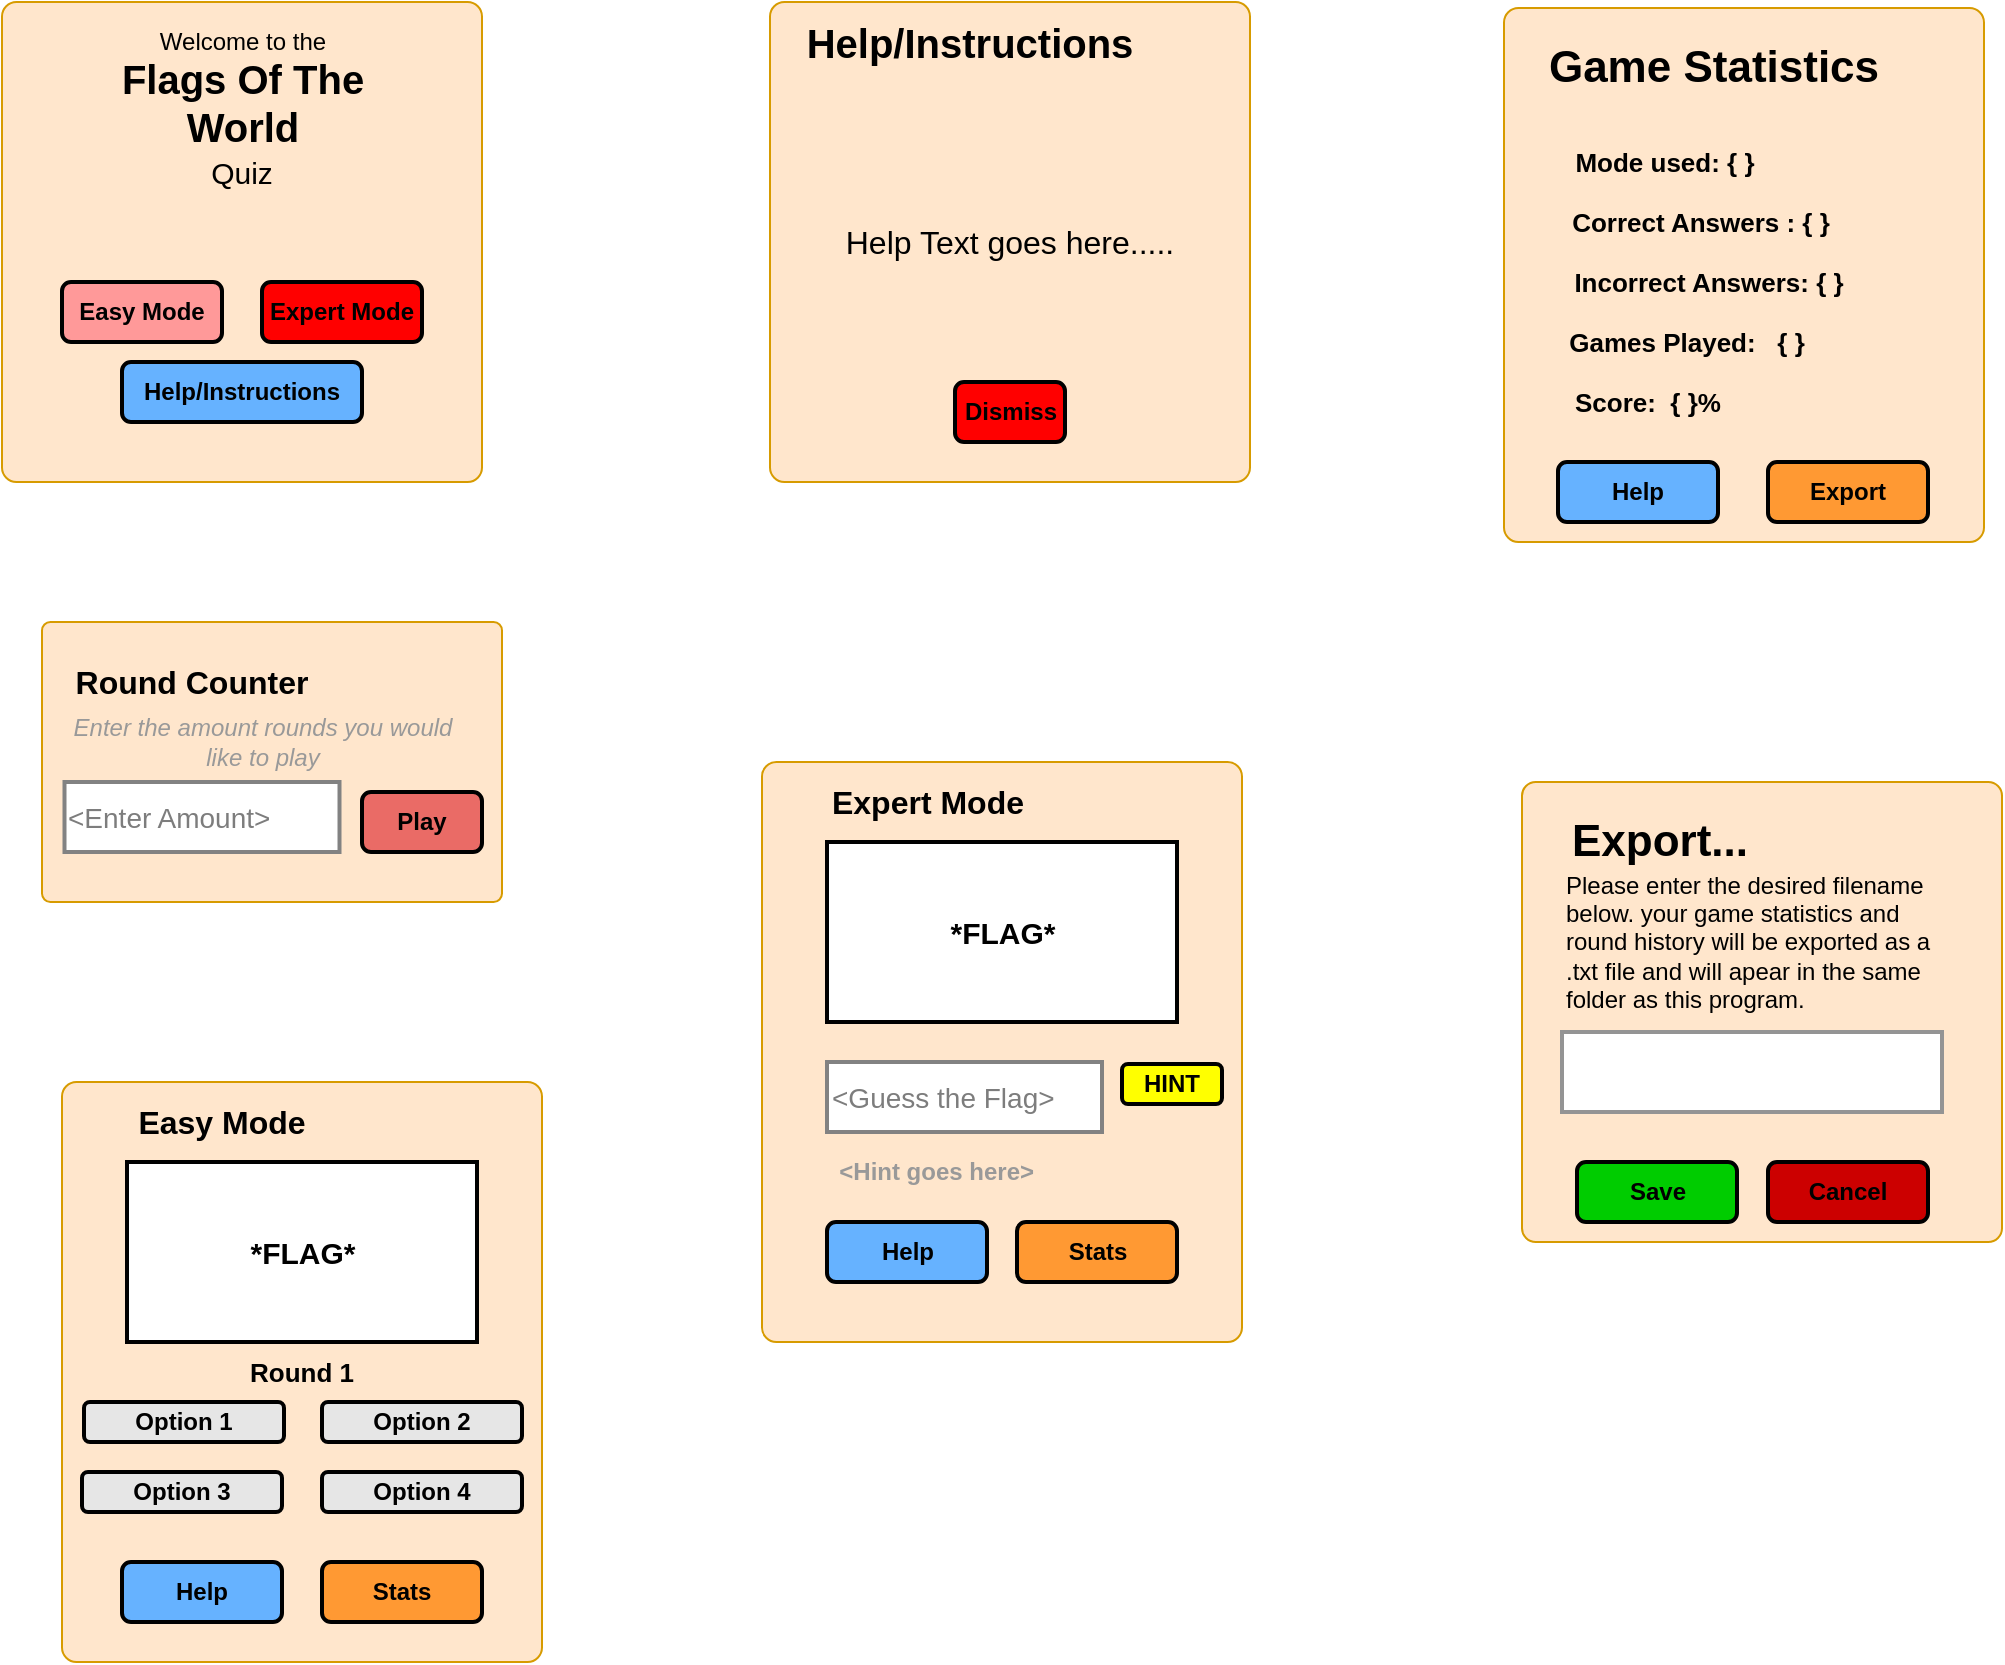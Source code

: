 <mxfile version="14.7.9" type="device"><diagram id="-B6jXQZanaLA1B9RmVxi" name="Page-1"><mxGraphModel dx="1422" dy="794" grid="1" gridSize="10" guides="1" tooltips="1" connect="1" arrows="1" fold="1" page="1" pageScale="1" pageWidth="1654" pageHeight="1169" math="0" shadow="0"><root><mxCell id="0"/><mxCell id="1" parent="0"/><mxCell id="htScUY4zRZ2LbaYdlo4f-1" value="" style="rounded=1;whiteSpace=wrap;html=1;arcSize=3;strokeColor=#d79b00;fillColor=#FFE6CC;" parent="1" vertex="1"><mxGeometry x="40" y="60" width="240" height="240" as="geometry"/></mxCell><mxCell id="htScUY4zRZ2LbaYdlo4f-3" value="&lt;b&gt;&lt;font style=&quot;font-size: 20px&quot;&gt;Flags Of The World&lt;/font&gt;&lt;/b&gt;" style="text;html=1;strokeColor=none;fillColor=none;align=center;verticalAlign=middle;whiteSpace=wrap;rounded=0;" parent="1" vertex="1"><mxGeometry x="82.5" y="100" width="155" height="20" as="geometry"/></mxCell><mxCell id="htScUY4zRZ2LbaYdlo4f-4" value="Welcome to the" style="text;html=1;strokeColor=none;fillColor=none;align=center;verticalAlign=middle;whiteSpace=wrap;rounded=0;" parent="1" vertex="1"><mxGeometry x="112.5" y="70" width="95" height="20" as="geometry"/></mxCell><mxCell id="htScUY4zRZ2LbaYdlo4f-6" value="&lt;span style=&quot;font-size: 15px&quot;&gt;Quiz&lt;/span&gt;" style="text;html=1;strokeColor=none;fillColor=none;align=center;verticalAlign=middle;whiteSpace=wrap;rounded=0;" parent="1" vertex="1"><mxGeometry x="140" y="140" width="40" height="10" as="geometry"/></mxCell><mxCell id="htScUY4zRZ2LbaYdlo4f-8" value="&lt;b&gt;Easy Mode&lt;/b&gt;" style="rounded=1;whiteSpace=wrap;html=1;strokeWidth=2;fillColor=#FF9999;" parent="1" vertex="1"><mxGeometry x="70" y="200" width="80" height="30" as="geometry"/></mxCell><mxCell id="htScUY4zRZ2LbaYdlo4f-9" value="&lt;b&gt;Expert Mode&lt;/b&gt;" style="rounded=1;whiteSpace=wrap;html=1;strokeWidth=2;fillColor=#FF0000;" parent="1" vertex="1"><mxGeometry x="170" y="200" width="80" height="30" as="geometry"/></mxCell><mxCell id="htScUY4zRZ2LbaYdlo4f-10" value="&lt;b&gt;Help/Instructions&lt;/b&gt;" style="rounded=1;whiteSpace=wrap;html=1;strokeWidth=2;fillColor=#66B2FF;" parent="1" vertex="1"><mxGeometry x="100" y="240" width="120" height="30" as="geometry"/></mxCell><mxCell id="htScUY4zRZ2LbaYdlo4f-12" value="&lt;font style=&quot;font-size: 16px&quot;&gt;Help Text goes here.....&lt;/font&gt;" style="rounded=1;whiteSpace=wrap;html=1;arcSize=3;strokeColor=#d79b00;fillColor=#ffe6cc;align=center;" parent="1" vertex="1"><mxGeometry x="424" y="60" width="240" height="240" as="geometry"/></mxCell><mxCell id="htScUY4zRZ2LbaYdlo4f-13" value="&lt;b&gt;&lt;font style=&quot;font-size: 20px&quot;&gt;Help/Instructions&lt;/font&gt;&lt;/b&gt;" style="text;html=1;strokeColor=none;fillColor=none;align=center;verticalAlign=middle;whiteSpace=wrap;rounded=0;" parent="1" vertex="1"><mxGeometry x="479" y="70" width="90" height="20" as="geometry"/></mxCell><mxCell id="htScUY4zRZ2LbaYdlo4f-15" value="&lt;b&gt;Dismiss&lt;/b&gt;" style="rounded=1;whiteSpace=wrap;html=1;strokeWidth=2;fillColor=#FF0000;" parent="1" vertex="1"><mxGeometry x="516.5" y="250" width="55" height="30" as="geometry"/></mxCell><mxCell id="htScUY4zRZ2LbaYdlo4f-16" value="" style="rounded=1;whiteSpace=wrap;html=1;arcSize=3;strokeColor=#d79b00;fillColor=#ffe6cc;" parent="1" vertex="1"><mxGeometry x="70" y="600" width="240" height="290" as="geometry"/></mxCell><mxCell id="htScUY4zRZ2LbaYdlo4f-18" value="&lt;b&gt;&lt;font style=&quot;font-size: 15px&quot;&gt;*FLAG*&lt;/font&gt;&lt;/b&gt;" style="rounded=1;whiteSpace=wrap;html=1;strokeWidth=2;arcSize=0;" parent="1" vertex="1"><mxGeometry x="102.5" y="640" width="175" height="90" as="geometry"/></mxCell><mxCell id="htScUY4zRZ2LbaYdlo4f-20" value="&lt;b&gt;Option 1&lt;/b&gt;" style="rounded=1;whiteSpace=wrap;html=1;strokeWidth=2;fillColor=#E6E6E6;" parent="1" vertex="1"><mxGeometry x="81" y="760" width="100" height="20" as="geometry"/></mxCell><mxCell id="htScUY4zRZ2LbaYdlo4f-24" value="&lt;b&gt;Option 2&lt;/b&gt;" style="rounded=1;whiteSpace=wrap;html=1;strokeWidth=2;fillColor=#E6E6E6;" parent="1" vertex="1"><mxGeometry x="200" y="760" width="100" height="20" as="geometry"/></mxCell><mxCell id="htScUY4zRZ2LbaYdlo4f-25" value="&lt;b&gt;Option 3&lt;/b&gt;" style="rounded=1;whiteSpace=wrap;html=1;strokeWidth=2;fillColor=#E6E6E6;" parent="1" vertex="1"><mxGeometry x="80" y="795" width="100" height="20" as="geometry"/></mxCell><mxCell id="htScUY4zRZ2LbaYdlo4f-26" value="&lt;b&gt;Option 4&lt;/b&gt;" style="rounded=1;whiteSpace=wrap;html=1;strokeWidth=2;fillColor=#E6E6E6;" parent="1" vertex="1"><mxGeometry x="200" y="795" width="100" height="20" as="geometry"/></mxCell><mxCell id="htScUY4zRZ2LbaYdlo4f-28" value="&lt;b&gt;Help&lt;/b&gt;" style="rounded=1;whiteSpace=wrap;html=1;strokeWidth=2;fillColor=#66B2FF;" parent="1" vertex="1"><mxGeometry x="100" y="840" width="80" height="30" as="geometry"/></mxCell><mxCell id="htScUY4zRZ2LbaYdlo4f-29" value="&lt;b&gt;Stats&lt;/b&gt;" style="rounded=1;whiteSpace=wrap;html=1;strokeWidth=2;fillColor=#FF9933;" parent="1" vertex="1"><mxGeometry x="200" y="840" width="80" height="30" as="geometry"/></mxCell><mxCell id="htScUY4zRZ2LbaYdlo4f-31" value="&lt;b&gt;&lt;font style=&quot;font-size: 16px&quot;&gt;Easy Mode&lt;/font&gt;&lt;/b&gt;" style="text;html=1;strokeColor=none;fillColor=none;align=center;verticalAlign=middle;whiteSpace=wrap;rounded=0;" parent="1" vertex="1"><mxGeometry x="100" y="610" width="100" height="20" as="geometry"/></mxCell><mxCell id="htScUY4zRZ2LbaYdlo4f-33" value="&lt;b&gt;&lt;u&gt;&lt;font style=&quot;font-size: 16px&quot;&gt;Expert Mode&lt;/font&gt;&lt;/u&gt;&lt;/b&gt;" style="text;html=1;strokeColor=none;fillColor=none;align=center;verticalAlign=middle;whiteSpace=wrap;rounded=0;" parent="1" vertex="1"><mxGeometry x="480" y="460" width="100" height="20" as="geometry"/></mxCell><mxCell id="htScUY4zRZ2LbaYdlo4f-34" value="" style="rounded=1;whiteSpace=wrap;html=1;arcSize=3;strokeColor=#d79b00;fillColor=#ffe6cc;" parent="1" vertex="1"><mxGeometry x="420" y="440" width="240" height="290" as="geometry"/></mxCell><mxCell id="htScUY4zRZ2LbaYdlo4f-35" value="&lt;b&gt;&lt;font style=&quot;font-size: 15px&quot;&gt;*FLAG*&lt;/font&gt;&lt;/b&gt;" style="rounded=1;whiteSpace=wrap;html=1;strokeWidth=2;arcSize=0;" parent="1" vertex="1"><mxGeometry x="452.5" y="480" width="175" height="90" as="geometry"/></mxCell><mxCell id="htScUY4zRZ2LbaYdlo4f-36" value="&lt;span style=&quot;color: rgb(125 , 125 , 125) ; font-size: 14px&quot;&gt;&amp;lt;Guess the Flag&amp;gt;&lt;/span&gt;" style="rounded=1;whiteSpace=wrap;html=1;strokeWidth=2;align=left;arcSize=0;strokeColor=#828282;" parent="1" vertex="1"><mxGeometry x="452.5" y="590" width="137.5" height="35" as="geometry"/></mxCell><mxCell id="htScUY4zRZ2LbaYdlo4f-37" value="&lt;b&gt;Help&lt;/b&gt;" style="rounded=1;whiteSpace=wrap;html=1;strokeWidth=2;fillColor=#66B2FF;" parent="1" vertex="1"><mxGeometry x="452.5" y="670" width="80" height="30" as="geometry"/></mxCell><mxCell id="htScUY4zRZ2LbaYdlo4f-38" value="&lt;b&gt;Stats&lt;/b&gt;" style="rounded=1;whiteSpace=wrap;html=1;strokeWidth=2;fillColor=#FF9933;" parent="1" vertex="1"><mxGeometry x="547.5" y="670" width="80" height="30" as="geometry"/></mxCell><mxCell id="htScUY4zRZ2LbaYdlo4f-39" value="" style="rounded=1;whiteSpace=wrap;html=1;arcSize=3;strokeColor=#d79b00;fillColor=#ffe6cc;" parent="1" vertex="1"><mxGeometry x="791" y="63" width="240" height="267" as="geometry"/></mxCell><mxCell id="htScUY4zRZ2LbaYdlo4f-40" value="&lt;b&gt;&lt;font style=&quot;font-size: 22px&quot;&gt;Game Statistics&lt;/font&gt;&lt;/b&gt;" style="text;html=1;strokeColor=none;fillColor=none;align=center;verticalAlign=middle;whiteSpace=wrap;rounded=0;" parent="1" vertex="1"><mxGeometry x="811" y="83" width="170" height="20" as="geometry"/></mxCell><mxCell id="htScUY4zRZ2LbaYdlo4f-42" value="&lt;span style=&quot;font-size: 16px&quot;&gt;&lt;b&gt;Expert Mode&lt;/b&gt;&lt;/span&gt;" style="text;html=1;strokeColor=none;fillColor=none;align=center;verticalAlign=middle;whiteSpace=wrap;rounded=0;" parent="1" vertex="1"><mxGeometry x="452.5" y="450" width="100" height="20" as="geometry"/></mxCell><mxCell id="htScUY4zRZ2LbaYdlo4f-43" value="&lt;font style=&quot;font-size: 13px&quot;&gt;&lt;b&gt;Correct Answers : { }&lt;/b&gt;&lt;/font&gt;" style="text;html=1;strokeColor=none;fillColor=none;align=center;verticalAlign=middle;whiteSpace=wrap;rounded=0;" parent="1" vertex="1"><mxGeometry x="823" y="160" width="132.5" height="20" as="geometry"/></mxCell><mxCell id="htScUY4zRZ2LbaYdlo4f-45" value="&lt;font style=&quot;font-size: 13px&quot;&gt;&lt;b&gt;Incorrect Answers: { }&lt;/b&gt;&lt;/font&gt;" style="text;html=1;strokeColor=none;fillColor=none;align=center;verticalAlign=middle;whiteSpace=wrap;rounded=0;" parent="1" vertex="1"><mxGeometry x="823" y="190" width="141" height="20" as="geometry"/></mxCell><mxCell id="htScUY4zRZ2LbaYdlo4f-46" value="&lt;span style=&quot;font-size: 13px&quot;&gt;&lt;b&gt;Games Played:&amp;nbsp; &amp;nbsp;{ }&lt;/b&gt;&lt;/span&gt;" style="text;html=1;strokeColor=none;fillColor=none;align=center;verticalAlign=middle;whiteSpace=wrap;rounded=0;" parent="1" vertex="1"><mxGeometry x="818" y="220" width="129" height="20" as="geometry"/></mxCell><mxCell id="htScUY4zRZ2LbaYdlo4f-47" value="&lt;span style=&quot;font-size: 13px&quot;&gt;&lt;b&gt;Score:&amp;nbsp; { }%&lt;/b&gt;&lt;/span&gt;" style="text;html=1;strokeColor=none;fillColor=none;align=center;verticalAlign=middle;whiteSpace=wrap;rounded=0;" parent="1" vertex="1"><mxGeometry x="800" y="250" width="126" height="20" as="geometry"/></mxCell><mxCell id="htScUY4zRZ2LbaYdlo4f-48" value="&lt;b&gt;Help&lt;/b&gt;" style="rounded=1;whiteSpace=wrap;html=1;strokeWidth=2;fillColor=#66B2FF;" parent="1" vertex="1"><mxGeometry x="818" y="290" width="80" height="30" as="geometry"/></mxCell><mxCell id="htScUY4zRZ2LbaYdlo4f-49" value="&lt;b&gt;Export&lt;/b&gt;" style="rounded=1;whiteSpace=wrap;html=1;strokeWidth=2;fillColor=#FF9933;" parent="1" vertex="1"><mxGeometry x="923" y="290" width="80" height="30" as="geometry"/></mxCell><mxCell id="htScUY4zRZ2LbaYdlo4f-51" value="" style="rounded=1;whiteSpace=wrap;html=1;arcSize=3;strokeColor=#d79b00;fillColor=#ffe6cc;" parent="1" vertex="1"><mxGeometry x="800" y="450" width="240" height="230" as="geometry"/></mxCell><mxCell id="htScUY4zRZ2LbaYdlo4f-52" value="&lt;b&gt;&lt;font style=&quot;font-size: 22px&quot;&gt;Export...&lt;/font&gt;&lt;/b&gt;" style="text;html=1;strokeColor=none;fillColor=none;align=left;verticalAlign=middle;whiteSpace=wrap;rounded=0;" parent="1" vertex="1"><mxGeometry x="823" y="470" width="100" height="20" as="geometry"/></mxCell><mxCell id="htScUY4zRZ2LbaYdlo4f-53" value="Please enter the desired filename below. your game statistics and round history will be exported as a .txt file and will apear in the same folder as this program." style="text;html=1;strokeColor=none;fillColor=none;align=left;verticalAlign=middle;whiteSpace=wrap;rounded=0;" parent="1" vertex="1"><mxGeometry x="820" y="490" width="190" height="80" as="geometry"/></mxCell><mxCell id="htScUY4zRZ2LbaYdlo4f-54" value="" style="rounded=1;whiteSpace=wrap;html=1;strokeWidth=2;arcSize=0;fillColor=#FFFFFF;strokeColor=#949494;" parent="1" vertex="1"><mxGeometry x="820" y="575" width="190" height="40" as="geometry"/></mxCell><mxCell id="htScUY4zRZ2LbaYdlo4f-55" value="&lt;b&gt;Save&lt;/b&gt;" style="rounded=1;whiteSpace=wrap;html=1;strokeWidth=2;fillColor=#00CC00;" parent="1" vertex="1"><mxGeometry x="827.5" y="640" width="80" height="30" as="geometry"/></mxCell><mxCell id="htScUY4zRZ2LbaYdlo4f-57" value="&lt;b&gt;Cancel&lt;/b&gt;" style="rounded=1;whiteSpace=wrap;html=1;strokeWidth=2;fillColor=#CC0000;" parent="1" vertex="1"><mxGeometry x="923" y="640" width="80" height="30" as="geometry"/></mxCell><mxCell id="R-fw3QcRRtC0EuZ-GlXi-3" value="&lt;b&gt;HINT&lt;/b&gt;" style="rounded=1;whiteSpace=wrap;html=1;strokeWidth=2;fillColor=#FFFF00;" parent="1" vertex="1"><mxGeometry x="600" y="591" width="50" height="20" as="geometry"/></mxCell><mxCell id="R-fw3QcRRtC0EuZ-GlXi-5" value="&lt;font color=&quot;#999999&quot;&gt;&lt;b&gt;&amp;lt;Hint goes here&amp;gt;&amp;nbsp;&lt;/b&gt;&lt;/font&gt;" style="text;html=1;strokeColor=none;fillColor=none;align=center;verticalAlign=middle;whiteSpace=wrap;rounded=0;" parent="1" vertex="1"><mxGeometry x="439.5" y="635" width="137.5" height="20" as="geometry"/></mxCell><mxCell id="R-fw3QcRRtC0EuZ-GlXi-6" value="&lt;span style=&quot;font-size: 13px&quot;&gt;&lt;b&gt;Mode used: { }&lt;/b&gt;&lt;/span&gt;" style="text;html=1;strokeColor=none;fillColor=none;align=center;verticalAlign=middle;whiteSpace=wrap;rounded=0;" parent="1" vertex="1"><mxGeometry x="805.25" y="130" width="132.5" height="20" as="geometry"/></mxCell><mxCell id="LZF0DWf4rVrezlq4LvzA-1" value="&lt;b&gt;&lt;font style=&quot;font-size: 13px&quot;&gt;Round 1&lt;/font&gt;&lt;/b&gt;" style="text;html=1;strokeColor=none;fillColor=none;align=center;verticalAlign=middle;whiteSpace=wrap;rounded=0;" parent="1" vertex="1"><mxGeometry x="160" y="735" width="60" height="20" as="geometry"/></mxCell><mxCell id="RJCFvh5qIRb7tvlObLgP-1" value="" style="rounded=1;whiteSpace=wrap;html=1;arcSize=3;strokeColor=#d79b00;fillColor=#FFE6CC;" vertex="1" parent="1"><mxGeometry x="60" y="370" width="230" height="140" as="geometry"/></mxCell><mxCell id="RJCFvh5qIRb7tvlObLgP-10" value="&lt;span style=&quot;font-size: 16px&quot;&gt;&lt;b&gt;Round Counter&lt;/b&gt;&lt;/span&gt;" style="text;html=1;strokeColor=none;fillColor=none;align=center;verticalAlign=middle;whiteSpace=wrap;rounded=0;" vertex="1" parent="1"><mxGeometry x="70" y="390" width="130" height="20" as="geometry"/></mxCell><mxCell id="RJCFvh5qIRb7tvlObLgP-11" value="&lt;span style=&quot;color: rgb(125 , 125 , 125) ; font-size: 14px&quot;&gt;&amp;lt;Enter Amount&amp;gt;&lt;/span&gt;" style="rounded=1;whiteSpace=wrap;html=1;strokeWidth=2;align=left;arcSize=0;strokeColor=#828282;" vertex="1" parent="1"><mxGeometry x="71.25" y="450" width="137.5" height="35" as="geometry"/></mxCell><mxCell id="RJCFvh5qIRb7tvlObLgP-13" value="&lt;b&gt;Play&lt;/b&gt;" style="rounded=1;whiteSpace=wrap;html=1;strokeWidth=2;fillColor=#EA6B66;" vertex="1" parent="1"><mxGeometry x="220" y="455" width="60" height="30" as="geometry"/></mxCell><mxCell id="RJCFvh5qIRb7tvlObLgP-14" value="&lt;i&gt;&lt;font color=&quot;#999999&quot;&gt;Enter the amount rounds you would like to play&lt;/font&gt;&lt;/i&gt;" style="text;html=1;strokeColor=none;fillColor=none;align=center;verticalAlign=middle;whiteSpace=wrap;rounded=0;" vertex="1" parent="1"><mxGeometry x="71.25" y="420" width="198.75" height="20" as="geometry"/></mxCell></root></mxGraphModel></diagram></mxfile>
